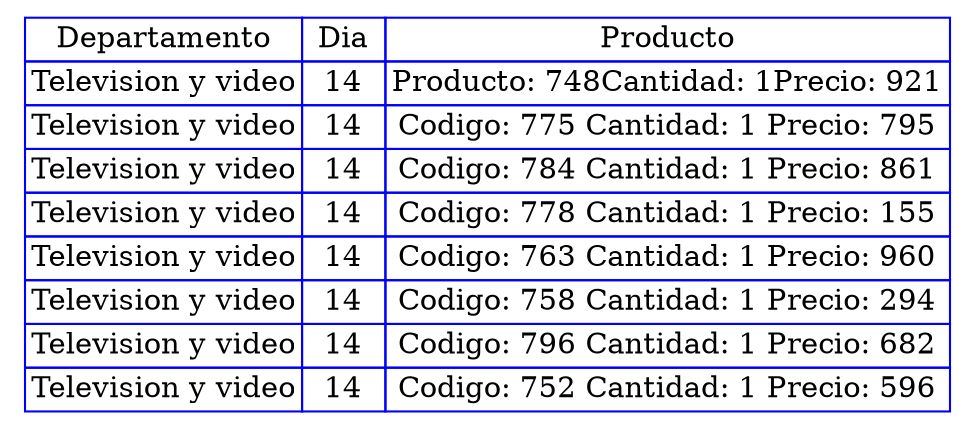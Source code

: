 digraph {
    tbl[
     shape=plaintext
     label=<
     <table border='0' cellborder='1' color='blue' cellspacing='0'>
<tr> <td>Departamento</td> <td> Dia </td> <td>Producto</td></tr>
<tr>
<td>Television y video</td>
<td>14</td>
<td>Producto: 748
Cantidad: 1
Precio: 921</td>
</tr><tr>
<td>Television y video</td>
<td>14</td>
<td>Codigo: 775 
Cantidad: 1 
Precio: 795</td>
</tr>
<tr>
<td>Television y video</td>
<td>14</td>
<td>Codigo: 784 
Cantidad: 1 
Precio: 861</td>
</tr>
<tr>
<td>Television y video</td>
<td>14</td>
<td>Codigo: 778 
Cantidad: 1 
Precio: 155</td>
</tr>
<tr>
<td>Television y video</td>
<td>14</td>
<td>Codigo: 763 
Cantidad: 1 
Precio: 960</td>
</tr>
<tr>
<td>Television y video</td>
<td>14</td>
<td>Codigo: 758 
Cantidad: 1 
Precio: 294</td>
</tr>
<tr>
<td>Television y video</td>
<td>14</td>
<td>Codigo: 796 
Cantidad: 1 
Precio: 682</td>
</tr>
<tr>
<td>Television y video</td>
<td>14</td>
<td>Codigo: 752 
Cantidad: 1 
Precio: 596</td>
</tr>
</table>
    >];
}